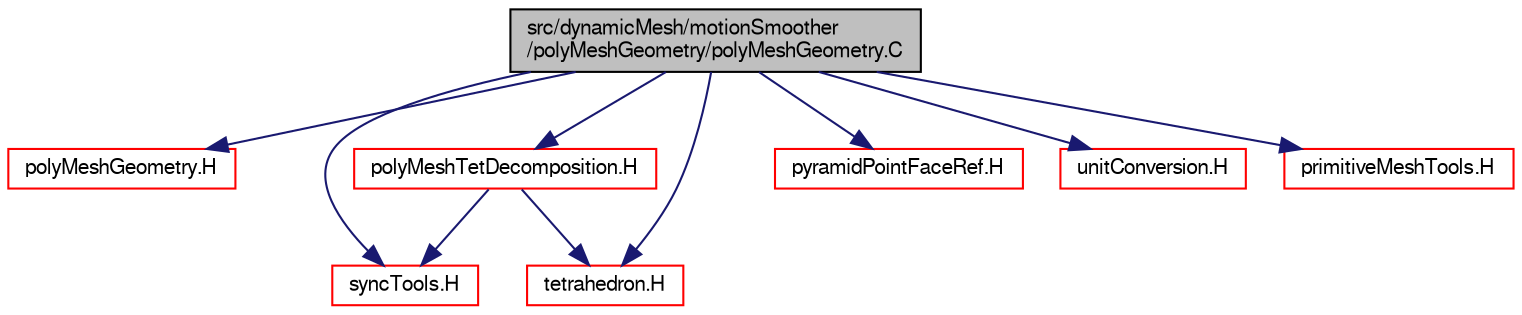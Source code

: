 digraph "src/dynamicMesh/motionSmoother/polyMeshGeometry/polyMeshGeometry.C"
{
  bgcolor="transparent";
  edge [fontname="FreeSans",fontsize="10",labelfontname="FreeSans",labelfontsize="10"];
  node [fontname="FreeSans",fontsize="10",shape=record];
  Node0 [label="src/dynamicMesh/motionSmoother\l/polyMeshGeometry/polyMeshGeometry.C",height=0.2,width=0.4,color="black", fillcolor="grey75", style="filled", fontcolor="black"];
  Node0 -> Node1 [color="midnightblue",fontsize="10",style="solid",fontname="FreeSans"];
  Node1 [label="polyMeshGeometry.H",height=0.2,width=0.4,color="red",URL="$a00602.html"];
  Node0 -> Node281 [color="midnightblue",fontsize="10",style="solid",fontname="FreeSans"];
  Node281 [label="polyMeshTetDecomposition.H",height=0.2,width=0.4,color="red",URL="$a11657.html"];
  Node281 -> Node287 [color="midnightblue",fontsize="10",style="solid",fontname="FreeSans"];
  Node287 [label="syncTools.H",height=0.2,width=0.4,color="red",URL="$a11768.html"];
  Node281 -> Node295 [color="midnightblue",fontsize="10",style="solid",fontname="FreeSans"];
  Node295 [label="tetrahedron.H",height=0.2,width=0.4,color="red",URL="$a12092.html"];
  Node0 -> Node311 [color="midnightblue",fontsize="10",style="solid",fontname="FreeSans"];
  Node311 [label="pyramidPointFaceRef.H",height=0.2,width=0.4,color="red",URL="$a11198.html"];
  Node0 -> Node295 [color="midnightblue",fontsize="10",style="solid",fontname="FreeSans"];
  Node0 -> Node287 [color="midnightblue",fontsize="10",style="solid",fontname="FreeSans"];
  Node0 -> Node314 [color="midnightblue",fontsize="10",style="solid",fontname="FreeSans"];
  Node314 [label="unitConversion.H",height=0.2,width=0.4,color="red",URL="$a10280.html",tooltip="Unit conversion functions. "];
  Node0 -> Node315 [color="midnightblue",fontsize="10",style="solid",fontname="FreeSans"];
  Node315 [label="primitiveMeshTools.H",height=0.2,width=0.4,color="red",URL="$a11915.html"];
}
